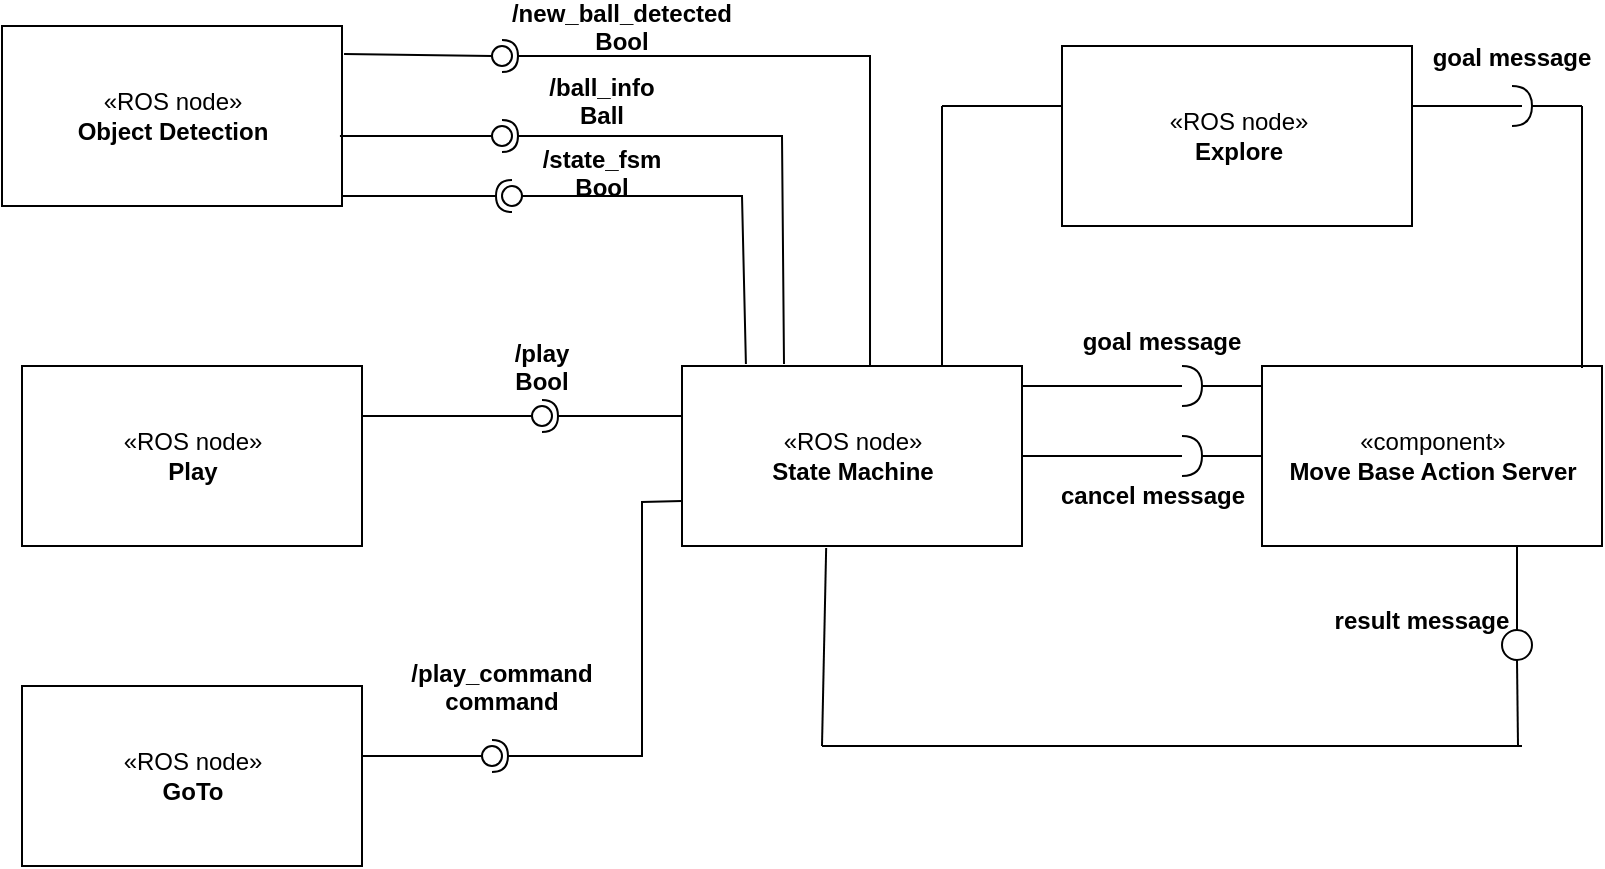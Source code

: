 <mxfile version="12.3.2" type="device" pages="1"><diagram id="VtKTJbj49l_ttrxjwPLv" name="Page-1"><mxGraphModel dx="819" dy="569" grid="1" gridSize="10" guides="1" tooltips="1" connect="1" arrows="1" fold="1" page="1" pageScale="1" pageWidth="850" pageHeight="1100" math="0" shadow="0"><root><mxCell id="0"/><mxCell id="1" parent="0"/><mxCell id="unJV-KwImQPW1Pn6CHaD-1" value="«ROS node»&lt;br&gt;&lt;b&gt;State Machine&lt;/b&gt;" style="html=1;" parent="1" vertex="1"><mxGeometry x="350" y="210" width="170" height="90" as="geometry"/></mxCell><mxCell id="unJV-KwImQPW1Pn6CHaD-2" value="«ROS node»&lt;br&gt;&lt;b&gt;Play&lt;/b&gt;" style="html=1;" parent="1" vertex="1"><mxGeometry x="20" y="210" width="170" height="90" as="geometry"/></mxCell><mxCell id="unJV-KwImQPW1Pn6CHaD-3" value="«ROS node»&lt;br&gt;&lt;b&gt;Object Detection&lt;/b&gt;" style="html=1;" parent="1" vertex="1"><mxGeometry x="10" y="40" width="170" height="90" as="geometry"/></mxCell><mxCell id="unJV-KwImQPW1Pn6CHaD-4" value="«ROS node»&lt;br&gt;&lt;b&gt;GoTo&lt;/b&gt;" style="html=1;" parent="1" vertex="1"><mxGeometry x="20" y="370" width="170" height="90" as="geometry"/></mxCell><mxCell id="unJV-KwImQPW1Pn6CHaD-5" value="«component»&lt;br&gt;&lt;b&gt;Move Base Action Server&lt;/b&gt;" style="html=1;" parent="1" vertex="1"><mxGeometry x="640" y="210" width="170" height="90" as="geometry"/></mxCell><mxCell id="unJV-KwImQPW1Pn6CHaD-6" value="" style="rounded=0;orthogonalLoop=1;jettySize=auto;html=1;endArrow=none;endFill=0;exitX=0.994;exitY=0.611;exitDx=0;exitDy=0;exitPerimeter=0;" parent="1" source="unJV-KwImQPW1Pn6CHaD-3" target="unJV-KwImQPW1Pn6CHaD-8" edge="1"><mxGeometry relative="1" as="geometry"><mxPoint x="240" y="95" as="sourcePoint"/></mxGeometry></mxCell><mxCell id="unJV-KwImQPW1Pn6CHaD-7" value="" style="rounded=0;orthogonalLoop=1;jettySize=auto;html=1;endArrow=halfCircle;endFill=0;entryX=0.5;entryY=0.5;entryDx=0;entryDy=0;endSize=6;strokeWidth=1;exitX=0.3;exitY=-0.011;exitDx=0;exitDy=0;exitPerimeter=0;" parent="1" source="unJV-KwImQPW1Pn6CHaD-1" target="unJV-KwImQPW1Pn6CHaD-8" edge="1"><mxGeometry relative="1" as="geometry"><mxPoint x="400" y="200" as="sourcePoint"/><Array as="points"><mxPoint x="400" y="95"/></Array></mxGeometry></mxCell><mxCell id="unJV-KwImQPW1Pn6CHaD-8" value="" style="ellipse;whiteSpace=wrap;html=1;fontFamily=Helvetica;fontSize=12;fontColor=#000000;align=center;strokeColor=#000000;fillColor=#ffffff;points=[];aspect=fixed;resizable=0;" parent="1" vertex="1"><mxGeometry x="255" y="90" width="10" height="10" as="geometry"/></mxCell><mxCell id="unJV-KwImQPW1Pn6CHaD-13" value="" style="rounded=0;orthogonalLoop=1;jettySize=auto;html=1;endArrow=none;endFill=0;exitX=1.006;exitY=0.156;exitDx=0;exitDy=0;exitPerimeter=0;" parent="1" source="unJV-KwImQPW1Pn6CHaD-3" target="unJV-KwImQPW1Pn6CHaD-15" edge="1"><mxGeometry relative="1" as="geometry"><mxPoint x="200" y="55" as="sourcePoint"/></mxGeometry></mxCell><mxCell id="unJV-KwImQPW1Pn6CHaD-14" value="" style="rounded=0;orthogonalLoop=1;jettySize=auto;html=1;endArrow=halfCircle;endFill=0;entryX=0.5;entryY=0.5;entryDx=0;entryDy=0;endSize=6;strokeWidth=1;exitX=0.553;exitY=0;exitDx=0;exitDy=0;exitPerimeter=0;" parent="1" source="unJV-KwImQPW1Pn6CHaD-1" target="unJV-KwImQPW1Pn6CHaD-15" edge="1"><mxGeometry relative="1" as="geometry"><mxPoint x="430" y="55" as="sourcePoint"/><Array as="points"><mxPoint x="444" y="55"/></Array></mxGeometry></mxCell><mxCell id="unJV-KwImQPW1Pn6CHaD-15" value="" style="ellipse;whiteSpace=wrap;html=1;fontFamily=Helvetica;fontSize=12;fontColor=#000000;align=center;strokeColor=#000000;fillColor=#ffffff;points=[];aspect=fixed;resizable=0;" parent="1" vertex="1"><mxGeometry x="255" y="50" width="10" height="10" as="geometry"/></mxCell><mxCell id="unJV-KwImQPW1Pn6CHaD-31" value="" style="rounded=0;orthogonalLoop=1;jettySize=auto;html=1;endArrow=none;endFill=0;exitX=0.188;exitY=-0.011;exitDx=0;exitDy=0;exitPerimeter=0;" parent="1" source="unJV-KwImQPW1Pn6CHaD-1" target="unJV-KwImQPW1Pn6CHaD-33" edge="1"><mxGeometry relative="1" as="geometry"><mxPoint x="245" y="125" as="sourcePoint"/><Array as="points"><mxPoint x="380" y="125"/></Array></mxGeometry></mxCell><mxCell id="unJV-KwImQPW1Pn6CHaD-32" value="" style="rounded=0;orthogonalLoop=1;jettySize=auto;html=1;endArrow=halfCircle;endFill=0;entryX=0.5;entryY=0.5;entryDx=0;entryDy=0;endSize=6;strokeWidth=1;" parent="1" target="unJV-KwImQPW1Pn6CHaD-33" edge="1"><mxGeometry relative="1" as="geometry"><mxPoint x="220" y="125" as="sourcePoint"/><Array as="points"><mxPoint x="180" y="125"/><mxPoint x="200" y="125"/></Array></mxGeometry></mxCell><mxCell id="unJV-KwImQPW1Pn6CHaD-33" value="" style="ellipse;whiteSpace=wrap;html=1;fontFamily=Helvetica;fontSize=12;fontColor=#000000;align=center;strokeColor=#000000;fillColor=#ffffff;points=[];aspect=fixed;resizable=0;" parent="1" vertex="1"><mxGeometry x="260" y="120" width="10" height="10" as="geometry"/></mxCell><mxCell id="unJV-KwImQPW1Pn6CHaD-37" value="/new_ball_detected&#10;Bool&#10;" style="text;align=center;fontStyle=1;verticalAlign=middle;spacingLeft=3;spacingRight=3;strokeColor=none;rotatable=0;points=[[0,0.5],[1,0.5]];portConstraint=eastwest;" parent="1" vertex="1"><mxGeometry x="280" y="34" width="80" height="26" as="geometry"/></mxCell><mxCell id="unJV-KwImQPW1Pn6CHaD-38" value="/ball_info&#10;Ball" style="text;align=center;fontStyle=1;verticalAlign=middle;spacingLeft=3;spacingRight=3;strokeColor=none;rotatable=0;points=[[0,0.5],[1,0.5]];portConstraint=eastwest;" parent="1" vertex="1"><mxGeometry x="270" y="64" width="80" height="26" as="geometry"/></mxCell><mxCell id="unJV-KwImQPW1Pn6CHaD-40" value="/state_fsm&#10;Bool&#10;" style="text;align=center;fontStyle=1;verticalAlign=middle;spacingLeft=3;spacingRight=3;strokeColor=none;rotatable=0;points=[[0,0.5],[1,0.5]];portConstraint=eastwest;" parent="1" vertex="1"><mxGeometry x="270" y="107" width="80" height="26" as="geometry"/></mxCell><mxCell id="unJV-KwImQPW1Pn6CHaD-50" value="" style="rounded=0;orthogonalLoop=1;jettySize=auto;html=1;endArrow=none;endFill=0;" parent="1" target="unJV-KwImQPW1Pn6CHaD-52" edge="1"><mxGeometry relative="1" as="geometry"><mxPoint x="190" y="235" as="sourcePoint"/></mxGeometry></mxCell><mxCell id="unJV-KwImQPW1Pn6CHaD-51" value="" style="rounded=0;orthogonalLoop=1;jettySize=auto;html=1;endArrow=halfCircle;endFill=0;entryX=0.5;entryY=0.5;entryDx=0;entryDy=0;endSize=6;strokeWidth=1;" parent="1" target="unJV-KwImQPW1Pn6CHaD-52" edge="1"><mxGeometry relative="1" as="geometry"><mxPoint x="350" y="235" as="sourcePoint"/></mxGeometry></mxCell><mxCell id="unJV-KwImQPW1Pn6CHaD-52" value="" style="ellipse;whiteSpace=wrap;html=1;fontFamily=Helvetica;fontSize=12;fontColor=#000000;align=center;strokeColor=#000000;fillColor=#ffffff;points=[];aspect=fixed;resizable=0;" parent="1" vertex="1"><mxGeometry x="275" y="230" width="10" height="10" as="geometry"/></mxCell><mxCell id="unJV-KwImQPW1Pn6CHaD-53" value="/play&#10;Bool" style="text;align=center;fontStyle=1;verticalAlign=middle;spacingLeft=3;spacingRight=3;strokeColor=none;rotatable=0;points=[[0,0.5],[1,0.5]];portConstraint=eastwest;" parent="1" vertex="1"><mxGeometry x="240" y="197" width="80" height="26" as="geometry"/></mxCell><mxCell id="unJV-KwImQPW1Pn6CHaD-54" value="" style="rounded=0;orthogonalLoop=1;jettySize=auto;html=1;endArrow=none;endFill=0;" parent="1" target="unJV-KwImQPW1Pn6CHaD-56" edge="1"><mxGeometry relative="1" as="geometry"><mxPoint x="190" y="405" as="sourcePoint"/></mxGeometry></mxCell><mxCell id="unJV-KwImQPW1Pn6CHaD-55" value="" style="rounded=0;orthogonalLoop=1;jettySize=auto;html=1;endArrow=halfCircle;endFill=0;entryX=0.5;entryY=0.5;entryDx=0;entryDy=0;endSize=6;strokeWidth=1;exitX=0;exitY=0.75;exitDx=0;exitDy=0;" parent="1" source="unJV-KwImQPW1Pn6CHaD-1" target="unJV-KwImQPW1Pn6CHaD-56" edge="1"><mxGeometry relative="1" as="geometry"><mxPoint x="320" y="405" as="sourcePoint"/><Array as="points"><mxPoint x="330" y="278"/><mxPoint x="330" y="405"/></Array></mxGeometry></mxCell><mxCell id="unJV-KwImQPW1Pn6CHaD-56" value="" style="ellipse;whiteSpace=wrap;html=1;fontFamily=Helvetica;fontSize=12;fontColor=#000000;align=center;strokeColor=#000000;fillColor=#ffffff;points=[];aspect=fixed;resizable=0;" parent="1" vertex="1"><mxGeometry x="250" y="400" width="10" height="10" as="geometry"/></mxCell><mxCell id="unJV-KwImQPW1Pn6CHaD-57" value="/play_command&#10;command" style="text;align=center;fontStyle=1;verticalAlign=middle;spacingLeft=3;spacingRight=3;strokeColor=none;rotatable=0;points=[[0,0.5],[1,0.5]];portConstraint=eastwest;" parent="1" vertex="1"><mxGeometry x="220" y="357" width="80" height="26" as="geometry"/></mxCell><mxCell id="unJV-KwImQPW1Pn6CHaD-58" value="" style="shape=requiredInterface;html=1;verticalLabelPosition=bottom;" parent="1" vertex="1"><mxGeometry x="600" y="210" width="10" height="20" as="geometry"/></mxCell><mxCell id="unJV-KwImQPW1Pn6CHaD-66" value="" style="line;strokeWidth=1;fillColor=none;align=left;verticalAlign=middle;spacingTop=-1;spacingLeft=3;spacingRight=3;rotatable=0;labelPosition=right;points=[];portConstraint=eastwest;" parent="1" vertex="1"><mxGeometry x="520" y="216" width="80" height="8" as="geometry"/></mxCell><mxCell id="unJV-KwImQPW1Pn6CHaD-67" value="" style="line;strokeWidth=1;fillColor=none;align=left;verticalAlign=middle;spacingTop=-1;spacingLeft=3;spacingRight=3;rotatable=0;labelPosition=right;points=[];portConstraint=eastwest;" parent="1" vertex="1"><mxGeometry x="610" y="216" width="30" height="8" as="geometry"/></mxCell><mxCell id="unJV-KwImQPW1Pn6CHaD-68" value="" style="shape=requiredInterface;html=1;verticalLabelPosition=bottom;" parent="1" vertex="1"><mxGeometry x="610" y="220" height="20" as="geometry"/></mxCell><mxCell id="unJV-KwImQPW1Pn6CHaD-69" value="" style="shape=requiredInterface;html=1;verticalLabelPosition=bottom;" parent="1" vertex="1"><mxGeometry x="600" y="245" width="10" height="20" as="geometry"/></mxCell><mxCell id="unJV-KwImQPW1Pn6CHaD-70" value="" style="line;strokeWidth=1;fillColor=none;align=left;verticalAlign=middle;spacingTop=-1;spacingLeft=3;spacingRight=3;rotatable=0;labelPosition=right;points=[];portConstraint=eastwest;" parent="1" vertex="1"><mxGeometry x="520" y="251" width="80" height="8" as="geometry"/></mxCell><mxCell id="unJV-KwImQPW1Pn6CHaD-72" value="" style="line;strokeWidth=1;fillColor=none;align=left;verticalAlign=middle;spacingTop=-1;spacingLeft=3;spacingRight=3;rotatable=0;labelPosition=right;points=[];portConstraint=eastwest;" parent="1" vertex="1"><mxGeometry x="610" y="251" width="30" height="8" as="geometry"/></mxCell><mxCell id="unJV-KwImQPW1Pn6CHaD-73" value="goal message" style="text;align=center;fontStyle=1;verticalAlign=middle;spacingLeft=3;spacingRight=3;strokeColor=none;rotatable=0;points=[[0,0.5],[1,0.5]];portConstraint=eastwest;" parent="1" vertex="1"><mxGeometry x="550" y="184" width="80" height="26" as="geometry"/></mxCell><mxCell id="unJV-KwImQPW1Pn6CHaD-74" value="&lt;span style=&quot;font-weight: 700&quot;&gt;cancel message&lt;/span&gt;" style="text;html=1;align=center;verticalAlign=middle;resizable=0;points=[];;autosize=1;" parent="1" vertex="1"><mxGeometry x="530" y="265" width="110" height="20" as="geometry"/></mxCell><mxCell id="unJV-KwImQPW1Pn6CHaD-78" value="" style="verticalLabelPosition=bottom;verticalAlign=top;html=1;shape=mxgraph.flowchart.on-page_reference;" parent="1" vertex="1"><mxGeometry x="760" y="342" width="15" height="15" as="geometry"/></mxCell><mxCell id="unJV-KwImQPW1Pn6CHaD-93" value="" style="endArrow=none;html=1;exitX=0.5;exitY=0;exitDx=0;exitDy=0;exitPerimeter=0;entryX=0.75;entryY=1;entryDx=0;entryDy=0;" parent="1" source="unJV-KwImQPW1Pn6CHaD-78" target="unJV-KwImQPW1Pn6CHaD-5" edge="1"><mxGeometry width="50" height="50" relative="1" as="geometry"><mxPoint x="740" y="340" as="sourcePoint"/><mxPoint x="790" y="290" as="targetPoint"/></mxGeometry></mxCell><mxCell id="unJV-KwImQPW1Pn6CHaD-94" value="" style="endArrow=none;html=1;entryX=0.5;entryY=1;entryDx=0;entryDy=0;entryPerimeter=0;" parent="1" target="unJV-KwImQPW1Pn6CHaD-78" edge="1"><mxGeometry width="50" height="50" relative="1" as="geometry"><mxPoint x="768" y="400" as="sourcePoint"/><mxPoint x="790" y="360" as="targetPoint"/></mxGeometry></mxCell><mxCell id="unJV-KwImQPW1Pn6CHaD-95" value="" style="endArrow=none;html=1;" parent="1" edge="1"><mxGeometry width="50" height="50" relative="1" as="geometry"><mxPoint x="420" y="400" as="sourcePoint"/><mxPoint x="770" y="400" as="targetPoint"/></mxGeometry></mxCell><mxCell id="unJV-KwImQPW1Pn6CHaD-96" value="" style="endArrow=none;html=1;entryX=0.424;entryY=1.011;entryDx=0;entryDy=0;entryPerimeter=0;" parent="1" target="unJV-KwImQPW1Pn6CHaD-1" edge="1"><mxGeometry width="50" height="50" relative="1" as="geometry"><mxPoint x="420" y="400" as="sourcePoint"/><mxPoint x="440" y="340" as="targetPoint"/></mxGeometry></mxCell><mxCell id="unJV-KwImQPW1Pn6CHaD-97" value="&lt;span style=&quot;color: rgba(0 , 0 , 0 , 0) ; font-family: monospace ; font-size: 0px&quot;&gt;%3CmxGraphModel%3E%3Croot%3E%3CmxCell%20id%3D%220%22%2F%3E%3CmxCell%20id%3D%221%22%20parent%3D%220%22%2F%3E%3CmxCell%20id%3D%222%22%20value%3D%22goal%20message%22%20style%3D%22text%3Balign%3Dcenter%3BfontStyle%3D1%3BverticalAlign%3Dmiddle%3BspacingLeft%3D3%3BspacingRight%3D3%3BstrokeColor%3Dnone%3Brotatable%3D0%3Bpoints%3D%5B%5B0%2C0.5%5D%2C%5B1%2C0.5%5D%5D%3BportConstraint%3Deastwest%3B%22%20vertex%3D%221%22%20parent%3D%221%22%3E%3CmxGeometry%20x%3D%22550%22%20y%3D%22184%22%20width%3D%2280%22%20height%3D%2226%22%20as%3D%22geometry%22%2F%3E%3C%2FmxCell%3E%3C%2Froot%3E%3C%2FmxGraphModel%3E&lt;/span&gt;&lt;span style=&quot;color: rgba(0 , 0 , 0 , 0) ; font-family: monospace ; font-size: 0px&quot;&gt;%3CmxGraphModel%3E%3Croot%3E%3CmxCell%20id%3D%220%22%2F%3E%3CmxCell%20id%3D%221%22%20parent%3D%220%22%2F%3E%3CmxCell%20id%3D%222%22%20value%3D%22goal%20message%22%20style%3D%22text%3Balign%3Dcenter%3BfontStyle%3D1%3BverticalAlign%3Dmiddle%3BspacingLeft%3D3%3BspacingRight%3D3%3BstrokeColor%3Dnone%3Brotatable%3D0%3Bpoints%3D%5B%5B0%2C0.5%5D%2C%5B1%2C0.5%5D%5D%3BportConstraint%3Deastwest%3B%22%20vertex%3D%221%22%20parent%3D%221%22%3E%3CmxGeometry%20x%3D%22550%22%20y%3D%22184%22%20width%3D%2280%22%20height%3D%2226%22%20as%3D%22geometry%22%2F%3E%3C%2FmxCell%3E%3C%2Froot%3E%3C%2FmxGraphModel%3E&lt;/span&gt;" style="text;html=1;align=center;verticalAlign=middle;resizable=0;points=[];;autosize=1;" parent="1" vertex="1"><mxGeometry x="727" y="359" width="20" height="20" as="geometry"/></mxCell><mxCell id="unJV-KwImQPW1Pn6CHaD-98" value="result message" style="text;align=center;fontStyle=1;verticalAlign=middle;spacingLeft=3;spacingRight=3;strokeColor=none;rotatable=0;points=[[0,0.5],[1,0.5]];portConstraint=eastwest;" parent="1" vertex="1"><mxGeometry x="680" y="323.5" width="80" height="26" as="geometry"/></mxCell><mxCell id="4ngWDF_napcYZqhIZM_s-1" value="«ROS node»&lt;br&gt;&lt;b&gt;Explore&lt;/b&gt;" style="html=1;" vertex="1" parent="1"><mxGeometry x="540" y="50" width="175" height="90" as="geometry"/></mxCell><mxCell id="4ngWDF_napcYZqhIZM_s-4" value="" style="endArrow=none;html=1;" edge="1" parent="1"><mxGeometry width="50" height="50" relative="1" as="geometry"><mxPoint x="715" y="80" as="sourcePoint"/><mxPoint x="770" y="80" as="targetPoint"/></mxGeometry></mxCell><mxCell id="4ngWDF_napcYZqhIZM_s-12" value="" style="shape=requiredInterface;html=1;verticalLabelPosition=bottom;" vertex="1" parent="1"><mxGeometry x="765" y="70" width="10" height="20" as="geometry"/></mxCell><mxCell id="4ngWDF_napcYZqhIZM_s-13" value="" style="endArrow=none;html=1;exitX=1;exitY=0.5;exitDx=0;exitDy=0;exitPerimeter=0;" edge="1" parent="1" source="4ngWDF_napcYZqhIZM_s-12"><mxGeometry width="50" height="50" relative="1" as="geometry"><mxPoint x="780" y="110" as="sourcePoint"/><mxPoint x="800" y="80" as="targetPoint"/></mxGeometry></mxCell><mxCell id="4ngWDF_napcYZqhIZM_s-14" value="" style="endArrow=none;html=1;" edge="1" parent="1"><mxGeometry width="50" height="50" relative="1" as="geometry"><mxPoint x="800" y="211" as="sourcePoint"/><mxPoint x="800" y="80" as="targetPoint"/></mxGeometry></mxCell><mxCell id="4ngWDF_napcYZqhIZM_s-15" value="goal message" style="text;align=center;fontStyle=1;verticalAlign=middle;spacingLeft=3;spacingRight=3;strokeColor=none;rotatable=0;points=[[0,0.5],[1,0.5]];portConstraint=eastwest;" vertex="1" parent="1"><mxGeometry x="725" y="42" width="80" height="26" as="geometry"/></mxCell><mxCell id="4ngWDF_napcYZqhIZM_s-16" value="" style="endArrow=none;html=1;" edge="1" parent="1"><mxGeometry width="50" height="50" relative="1" as="geometry"><mxPoint x="480" y="210" as="sourcePoint"/><mxPoint x="480" y="80" as="targetPoint"/></mxGeometry></mxCell><mxCell id="4ngWDF_napcYZqhIZM_s-17" value="" style="endArrow=none;html=1;" edge="1" parent="1"><mxGeometry width="50" height="50" relative="1" as="geometry"><mxPoint x="480" y="80" as="sourcePoint"/><mxPoint x="540" y="80" as="targetPoint"/></mxGeometry></mxCell></root></mxGraphModel></diagram></mxfile>